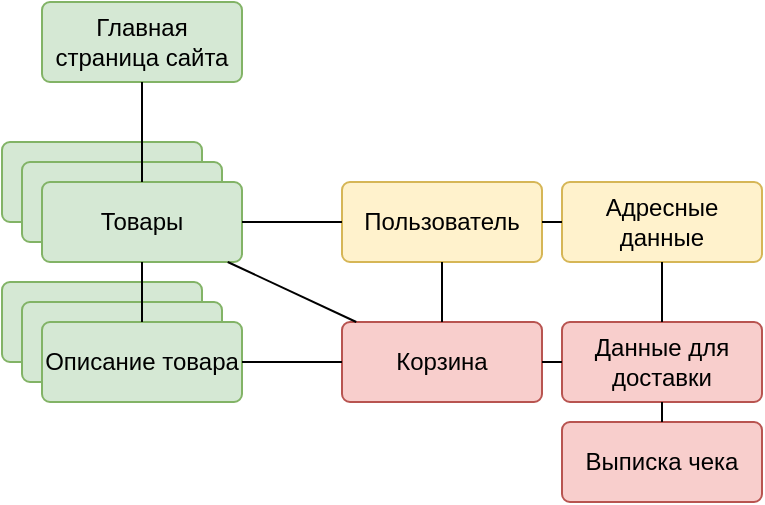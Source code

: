 <mxfile version="21.2.1" type="github">
  <diagram name="Страница 1" id="wX6QXFA7l-AqGliYYgXA">
    <mxGraphModel dx="961" dy="550" grid="1" gridSize="10" guides="1" tooltips="1" connect="1" arrows="1" fold="1" page="1" pageScale="1" pageWidth="827" pageHeight="1169" math="0" shadow="0">
      <root>
        <mxCell id="0" />
        <mxCell id="1" parent="0" />
        <mxCell id="Y3Pv7HkYquTEQDIWndtz-1" value="Пользователь" style="rounded=1;arcSize=10;whiteSpace=wrap;html=1;align=center;fillColor=#fff2cc;strokeColor=#d6b656;" vertex="1" parent="1">
          <mxGeometry x="270" y="400" width="100" height="40" as="geometry" />
        </mxCell>
        <mxCell id="Y3Pv7HkYquTEQDIWndtz-2" value="Главная страница сайта" style="rounded=1;arcSize=10;whiteSpace=wrap;html=1;align=center;fillColor=#d5e8d4;strokeColor=#82b366;" vertex="1" parent="1">
          <mxGeometry x="120" y="310" width="100" height="40" as="geometry" />
        </mxCell>
        <mxCell id="Y3Pv7HkYquTEQDIWndtz-3" value="Адресные данные" style="rounded=1;arcSize=10;whiteSpace=wrap;html=1;align=center;fillColor=#fff2cc;strokeColor=#d6b656;" vertex="1" parent="1">
          <mxGeometry x="380" y="400" width="100" height="40" as="geometry" />
        </mxCell>
        <mxCell id="Y3Pv7HkYquTEQDIWndtz-5" value="Выписка чека" style="rounded=1;arcSize=10;whiteSpace=wrap;html=1;align=center;fillColor=#f8cecc;strokeColor=#b85450;" vertex="1" parent="1">
          <mxGeometry x="380" y="520" width="100" height="40" as="geometry" />
        </mxCell>
        <mxCell id="Y3Pv7HkYquTEQDIWndtz-6" value="Корзина" style="rounded=1;arcSize=10;whiteSpace=wrap;html=1;align=center;fillColor=#f8cecc;strokeColor=#b85450;" vertex="1" parent="1">
          <mxGeometry x="270" y="470" width="100" height="40" as="geometry" />
        </mxCell>
        <mxCell id="Y3Pv7HkYquTEQDIWndtz-9" value="Данные для доставки" style="rounded=1;arcSize=10;whiteSpace=wrap;html=1;align=center;fillColor=#f8cecc;strokeColor=#b85450;" vertex="1" parent="1">
          <mxGeometry x="380" y="470" width="100" height="40" as="geometry" />
        </mxCell>
        <mxCell id="Y3Pv7HkYquTEQDIWndtz-12" value="Товары" style="rounded=1;arcSize=10;whiteSpace=wrap;html=1;align=center;fillColor=#d5e8d4;strokeColor=#82b366;" vertex="1" parent="1">
          <mxGeometry x="100" y="380" width="100" height="40" as="geometry" />
        </mxCell>
        <mxCell id="Y3Pv7HkYquTEQDIWndtz-11" value="Товары" style="rounded=1;arcSize=10;whiteSpace=wrap;html=1;align=center;fillColor=#d5e8d4;strokeColor=#82b366;" vertex="1" parent="1">
          <mxGeometry x="110" y="390" width="100" height="40" as="geometry" />
        </mxCell>
        <mxCell id="Y3Pv7HkYquTEQDIWndtz-4" value="Товары" style="rounded=1;arcSize=10;whiteSpace=wrap;html=1;align=center;fillColor=#d5e8d4;strokeColor=#82b366;" vertex="1" parent="1">
          <mxGeometry x="120" y="400" width="100" height="40" as="geometry" />
        </mxCell>
        <mxCell id="Y3Pv7HkYquTEQDIWndtz-13" value="Товары" style="rounded=1;arcSize=10;whiteSpace=wrap;html=1;align=center;fillColor=#d5e8d4;strokeColor=#82b366;" vertex="1" parent="1">
          <mxGeometry x="100" y="450" width="100" height="40" as="geometry" />
        </mxCell>
        <mxCell id="Y3Pv7HkYquTEQDIWndtz-14" value="Товары" style="rounded=1;arcSize=10;whiteSpace=wrap;html=1;align=center;fillColor=#d5e8d4;strokeColor=#82b366;" vertex="1" parent="1">
          <mxGeometry x="110" y="460" width="100" height="40" as="geometry" />
        </mxCell>
        <mxCell id="Y3Pv7HkYquTEQDIWndtz-15" value="Описание товара" style="rounded=1;arcSize=10;whiteSpace=wrap;html=1;align=center;fillColor=#d5e8d4;strokeColor=#82b366;" vertex="1" parent="1">
          <mxGeometry x="120" y="470" width="100" height="40" as="geometry" />
        </mxCell>
        <mxCell id="Y3Pv7HkYquTEQDIWndtz-16" value="" style="endArrow=none;html=1;rounded=0;" edge="1" parent="1" source="Y3Pv7HkYquTEQDIWndtz-4" target="Y3Pv7HkYquTEQDIWndtz-2">
          <mxGeometry width="50" height="50" relative="1" as="geometry">
            <mxPoint x="150" y="350" as="sourcePoint" />
            <mxPoint x="200" y="300" as="targetPoint" />
          </mxGeometry>
        </mxCell>
        <mxCell id="Y3Pv7HkYquTEQDIWndtz-17" value="" style="endArrow=none;html=1;rounded=0;" edge="1" parent="1" source="Y3Pv7HkYquTEQDIWndtz-15" target="Y3Pv7HkYquTEQDIWndtz-4">
          <mxGeometry width="50" height="50" relative="1" as="geometry">
            <mxPoint x="160" y="590" as="sourcePoint" />
            <mxPoint x="210" y="540" as="targetPoint" />
          </mxGeometry>
        </mxCell>
        <mxCell id="Y3Pv7HkYquTEQDIWndtz-18" value="" style="endArrow=none;html=1;rounded=0;" edge="1" parent="1" source="Y3Pv7HkYquTEQDIWndtz-4" target="Y3Pv7HkYquTEQDIWndtz-6">
          <mxGeometry width="50" height="50" relative="1" as="geometry">
            <mxPoint x="250" y="490" as="sourcePoint" />
            <mxPoint x="300" y="440" as="targetPoint" />
          </mxGeometry>
        </mxCell>
        <mxCell id="Y3Pv7HkYquTEQDIWndtz-19" value="" style="endArrow=none;html=1;rounded=0;" edge="1" parent="1" source="Y3Pv7HkYquTEQDIWndtz-15" target="Y3Pv7HkYquTEQDIWndtz-6">
          <mxGeometry width="50" height="50" relative="1" as="geometry">
            <mxPoint x="280" y="450" as="sourcePoint" />
            <mxPoint x="330" y="400" as="targetPoint" />
          </mxGeometry>
        </mxCell>
        <mxCell id="Y3Pv7HkYquTEQDIWndtz-20" value="" style="endArrow=none;html=1;rounded=0;" edge="1" parent="1" source="Y3Pv7HkYquTEQDIWndtz-6" target="Y3Pv7HkYquTEQDIWndtz-9">
          <mxGeometry width="50" height="50" relative="1" as="geometry">
            <mxPoint x="310" y="460" as="sourcePoint" />
            <mxPoint x="360" y="410" as="targetPoint" />
          </mxGeometry>
        </mxCell>
        <mxCell id="Y3Pv7HkYquTEQDIWndtz-21" value="" style="endArrow=none;html=1;rounded=0;" edge="1" parent="1" source="Y3Pv7HkYquTEQDIWndtz-5" target="Y3Pv7HkYquTEQDIWndtz-9">
          <mxGeometry width="50" height="50" relative="1" as="geometry">
            <mxPoint x="330" y="450" as="sourcePoint" />
            <mxPoint x="380" y="400" as="targetPoint" />
          </mxGeometry>
        </mxCell>
        <mxCell id="Y3Pv7HkYquTEQDIWndtz-22" value="" style="endArrow=none;html=1;rounded=0;" edge="1" parent="1" source="Y3Pv7HkYquTEQDIWndtz-6" target="Y3Pv7HkYquTEQDIWndtz-1">
          <mxGeometry width="50" height="50" relative="1" as="geometry">
            <mxPoint x="290" y="460" as="sourcePoint" />
            <mxPoint x="340" y="410" as="targetPoint" />
          </mxGeometry>
        </mxCell>
        <mxCell id="Y3Pv7HkYquTEQDIWndtz-23" value="" style="endArrow=none;html=1;rounded=0;" edge="1" parent="1" source="Y3Pv7HkYquTEQDIWndtz-4" target="Y3Pv7HkYquTEQDIWndtz-1">
          <mxGeometry width="50" height="50" relative="1" as="geometry">
            <mxPoint x="260" y="410" as="sourcePoint" />
            <mxPoint x="310" y="360" as="targetPoint" />
          </mxGeometry>
        </mxCell>
        <mxCell id="Y3Pv7HkYquTEQDIWndtz-24" value="" style="endArrow=none;html=1;rounded=0;" edge="1" parent="1" source="Y3Pv7HkYquTEQDIWndtz-1" target="Y3Pv7HkYquTEQDIWndtz-3">
          <mxGeometry width="50" height="50" relative="1" as="geometry">
            <mxPoint x="390" y="330" as="sourcePoint" />
            <mxPoint x="440" y="280" as="targetPoint" />
          </mxGeometry>
        </mxCell>
        <mxCell id="Y3Pv7HkYquTEQDIWndtz-25" value="" style="endArrow=none;html=1;rounded=0;" edge="1" parent="1" source="Y3Pv7HkYquTEQDIWndtz-3" target="Y3Pv7HkYquTEQDIWndtz-9">
          <mxGeometry width="50" height="50" relative="1" as="geometry">
            <mxPoint x="430" y="390" as="sourcePoint" />
            <mxPoint x="480" y="340" as="targetPoint" />
          </mxGeometry>
        </mxCell>
      </root>
    </mxGraphModel>
  </diagram>
</mxfile>
